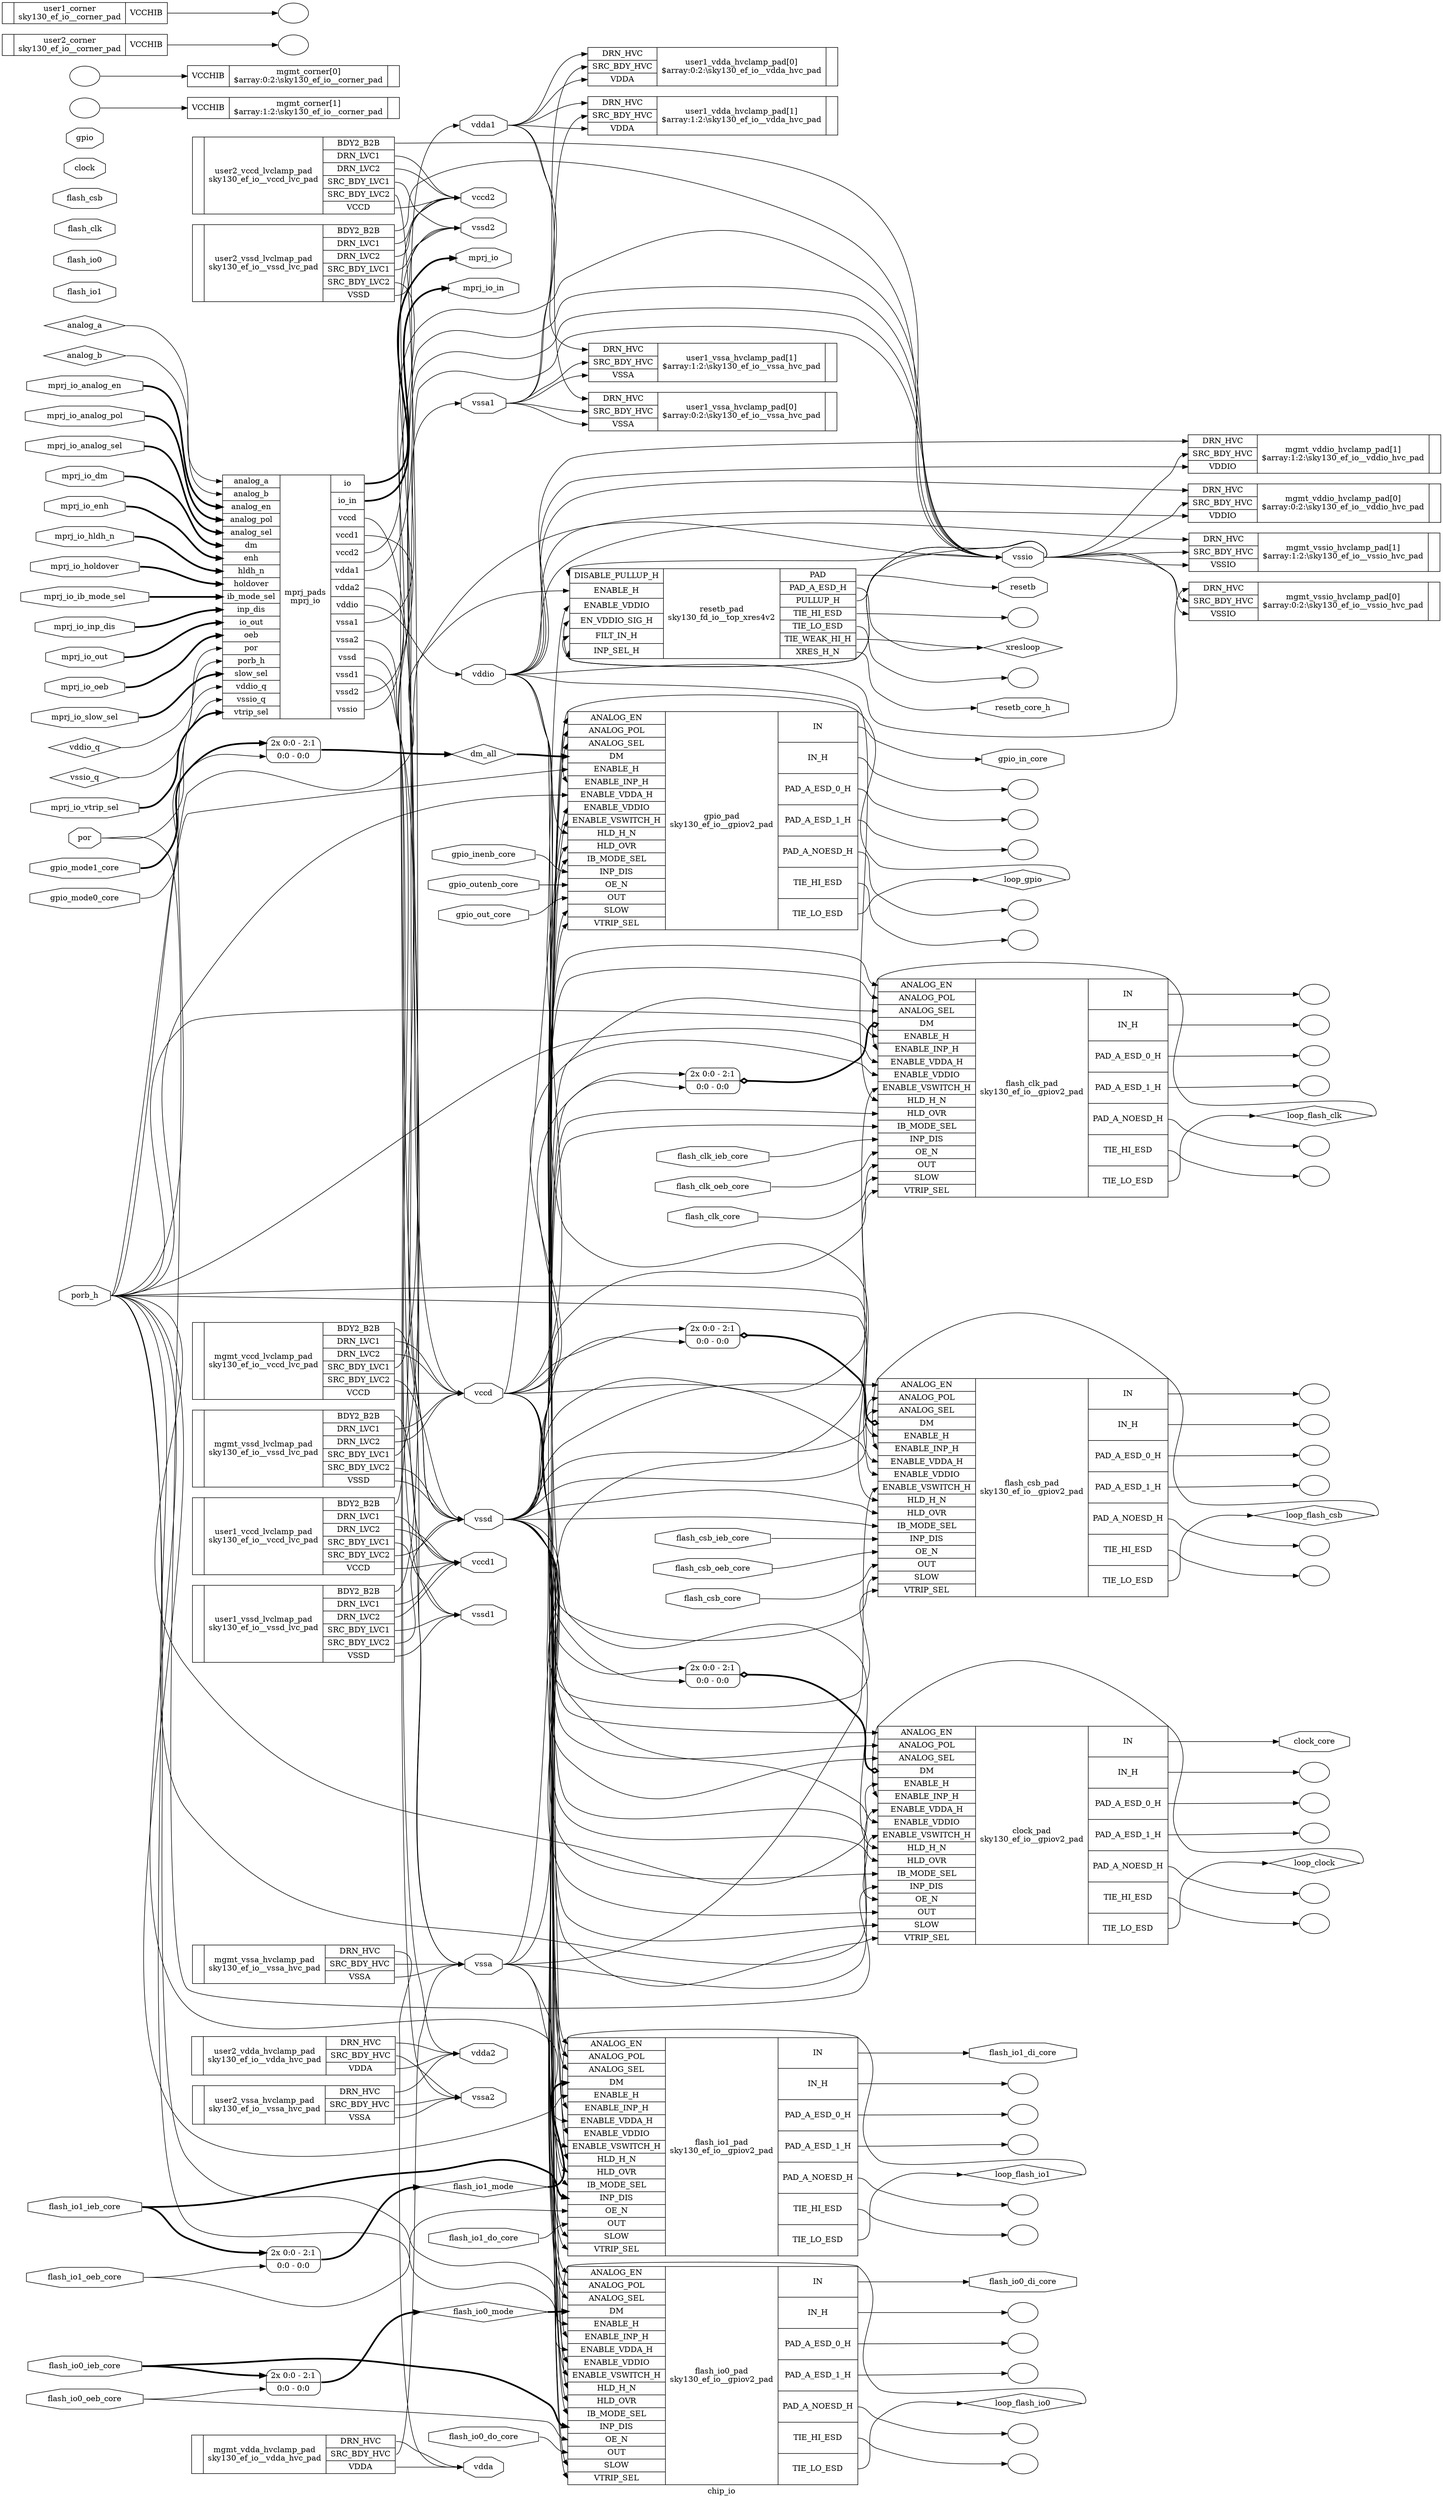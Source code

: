 digraph "chip_io" {
label="chip_io";
rankdir="LR";
remincross=true;
n1 [ shape=diamond, label="xresloop", color="black", fontcolor="black" ];
n2 [ shape=diamond, label="loop_flash_io1", color="black", fontcolor="black" ];
n3 [ shape=diamond, label="loop_flash_io0", color="black", fontcolor="black" ];
n4 [ shape=diamond, label="loop_gpio", color="black", fontcolor="black" ];
n5 [ shape=diamond, label="loop_flash_clk", color="black", fontcolor="black" ];
n6 [ shape=diamond, label="loop_flash_csb", color="black", fontcolor="black" ];
n7 [ shape=diamond, label="loop_clock", color="black", fontcolor="black" ];
n8 [ shape=diamond, label="flash_io1_mode", color="black", fontcolor="black" ];
n9 [ shape=diamond, label="flash_io0_mode", color="black", fontcolor="black" ];
n10 [ shape=diamond, label="dm_all", color="black", fontcolor="black" ];
n11 [ shape=diamond, label="vssio_q", color="black", fontcolor="black" ];
n12 [ shape=diamond, label="vddio_q", color="black", fontcolor="black" ];
n13 [ shape=diamond, label="analog_b", color="black", fontcolor="black" ];
n14 [ shape=diamond, label="analog_a", color="black", fontcolor="black" ];
n15 [ shape=octagon, label="mprj_io_in", color="black", fontcolor="black" ];
n16 [ shape=octagon, label="mprj_io_dm", color="black", fontcolor="black" ];
n17 [ shape=octagon, label="mprj_io_analog_pol", color="black", fontcolor="black" ];
n18 [ shape=octagon, label="mprj_io_analog_sel", color="black", fontcolor="black" ];
n19 [ shape=octagon, label="mprj_io_analog_en", color="black", fontcolor="black" ];
n20 [ shape=octagon, label="mprj_io_holdover", color="black", fontcolor="black" ];
n21 [ shape=octagon, label="mprj_io_slow_sel", color="black", fontcolor="black" ];
n22 [ shape=octagon, label="mprj_io_vtrip_sel", color="black", fontcolor="black" ];
n23 [ shape=octagon, label="mprj_io_ib_mode_sel", color="black", fontcolor="black" ];
n24 [ shape=octagon, label="mprj_io_inp_dis", color="black", fontcolor="black" ];
n25 [ shape=octagon, label="mprj_io_enh", color="black", fontcolor="black" ];
n26 [ shape=octagon, label="mprj_io_hldh_n", color="black", fontcolor="black" ];
n27 [ shape=octagon, label="mprj_io_oeb", color="black", fontcolor="black" ];
n28 [ shape=octagon, label="mprj_io_out", color="black", fontcolor="black" ];
n29 [ shape=octagon, label="mprj_io", color="black", fontcolor="black" ];
n30 [ shape=octagon, label="por", color="black", fontcolor="black" ];
n31 [ shape=octagon, label="flash_io1_di_core", color="black", fontcolor="black" ];
n32 [ shape=octagon, label="flash_io0_di_core", color="black", fontcolor="black" ];
n33 [ shape=octagon, label="flash_io1_do_core", color="black", fontcolor="black" ];
n34 [ shape=octagon, label="flash_io0_do_core", color="black", fontcolor="black" ];
n35 [ shape=octagon, label="flash_io1_ieb_core", color="black", fontcolor="black" ];
n36 [ shape=octagon, label="flash_io0_ieb_core", color="black", fontcolor="black" ];
n37 [ shape=octagon, label="flash_clk_ieb_core", color="black", fontcolor="black" ];
n38 [ shape=octagon, label="flash_csb_ieb_core", color="black", fontcolor="black" ];
n39 [ shape=octagon, label="flash_io1_oeb_core", color="black", fontcolor="black" ];
n40 [ shape=octagon, label="flash_io0_oeb_core", color="black", fontcolor="black" ];
n41 [ shape=octagon, label="flash_clk_oeb_core", color="black", fontcolor="black" ];
n42 [ shape=octagon, label="flash_csb_oeb_core", color="black", fontcolor="black" ];
n43 [ shape=octagon, label="flash_clk_core", color="black", fontcolor="black" ];
n44 [ shape=octagon, label="flash_csb_core", color="black", fontcolor="black" ];
n45 [ shape=octagon, label="gpio_inenb_core", color="black", fontcolor="black" ];
n46 [ shape=octagon, label="gpio_outenb_core", color="black", fontcolor="black" ];
n47 [ shape=octagon, label="gpio_mode1_core", color="black", fontcolor="black" ];
n48 [ shape=octagon, label="gpio_mode0_core", color="black", fontcolor="black" ];
n49 [ shape=octagon, label="gpio_in_core", color="black", fontcolor="black" ];
n50 [ shape=octagon, label="gpio_out_core", color="black", fontcolor="black" ];
n51 [ shape=octagon, label="clock_core", color="black", fontcolor="black" ];
n52 [ shape=octagon, label="resetb_core_h", color="black", fontcolor="black" ];
n53 [ shape=octagon, label="porb_h", color="black", fontcolor="black" ];
n54 [ shape=octagon, label="flash_io1", color="black", fontcolor="black" ];
n55 [ shape=octagon, label="flash_io0", color="black", fontcolor="black" ];
n56 [ shape=octagon, label="flash_clk", color="black", fontcolor="black" ];
n57 [ shape=octagon, label="flash_csb", color="black", fontcolor="black" ];
n58 [ shape=octagon, label="resetb", color="black", fontcolor="black" ];
n59 [ shape=octagon, label="clock", color="black", fontcolor="black" ];
n60 [ shape=octagon, label="gpio", color="black", fontcolor="black" ];
n61 [ shape=octagon, label="vssd2", color="black", fontcolor="black" ];
n62 [ shape=octagon, label="vssd1", color="black", fontcolor="black" ];
n63 [ shape=octagon, label="vccd2", color="black", fontcolor="black" ];
n64 [ shape=octagon, label="vccd1", color="black", fontcolor="black" ];
n65 [ shape=octagon, label="vssa2", color="black", fontcolor="black" ];
n66 [ shape=octagon, label="vssa1", color="black", fontcolor="black" ];
n67 [ shape=octagon, label="vdda2", color="black", fontcolor="black" ];
n68 [ shape=octagon, label="vdda1", color="black", fontcolor="black" ];
n69 [ shape=octagon, label="vssa", color="black", fontcolor="black" ];
n70 [ shape=octagon, label="vdda", color="black", fontcolor="black" ];
n71 [ shape=octagon, label="vssd", color="black", fontcolor="black" ];
n72 [ shape=octagon, label="vccd", color="black", fontcolor="black" ];
n73 [ shape=octagon, label="vssio", color="black", fontcolor="black" ];
n74 [ shape=octagon, label="vddio", color="black", fontcolor="black" ];
v0 [ label="" ];
c76 [ shape=record, label="{{<p75> VCCHIB}|mgmt_corner[1]\n$array:1:2:\\sky130_ef_io__corner_pad|{}}" ];
v1 [ label="" ];
c77 [ shape=record, label="{{<p75> VCCHIB}|mgmt_corner[0]\n$array:0:2:\\sky130_ef_io__corner_pad|{}}" ];
c81 [ shape=record, label="{{<p78> DRN_HVC|<p79> SRC_BDY_HVC|<p80> VSSA}|user1_vssa_hvclamp_pad[1]\n$array:1:2:\\sky130_ef_io__vssa_hvc_pad|{}}" ];
c82 [ shape=record, label="{{<p78> DRN_HVC|<p79> SRC_BDY_HVC|<p80> VSSA}|user1_vssa_hvclamp_pad[0]\n$array:0:2:\\sky130_ef_io__vssa_hvc_pad|{}}" ];
c84 [ shape=record, label="{{<p78> DRN_HVC|<p79> SRC_BDY_HVC|<p83> VDDA}|user1_vdda_hvclamp_pad[1]\n$array:1:2:\\sky130_ef_io__vdda_hvc_pad|{}}" ];
c85 [ shape=record, label="{{<p78> DRN_HVC|<p79> SRC_BDY_HVC|<p83> VDDA}|user1_vdda_hvclamp_pad[0]\n$array:0:2:\\sky130_ef_io__vdda_hvc_pad|{}}" ];
c87 [ shape=record, label="{{<p78> DRN_HVC|<p79> SRC_BDY_HVC|<p86> VSSIO}|mgmt_vssio_hvclamp_pad[1]\n$array:1:2:\\sky130_ef_io__vssio_hvc_pad|{}}" ];
c88 [ shape=record, label="{{<p78> DRN_HVC|<p79> SRC_BDY_HVC|<p86> VSSIO}|mgmt_vssio_hvclamp_pad[0]\n$array:0:2:\\sky130_ef_io__vssio_hvc_pad|{}}" ];
c90 [ shape=record, label="{{<p78> DRN_HVC|<p79> SRC_BDY_HVC|<p89> VDDIO}|mgmt_vddio_hvclamp_pad[1]\n$array:1:2:\\sky130_ef_io__vddio_hvc_pad|{}}" ];
c91 [ shape=record, label="{{<p78> DRN_HVC|<p79> SRC_BDY_HVC|<p89> VDDIO}|mgmt_vddio_hvclamp_pad[0]\n$array:0:2:\\sky130_ef_io__vddio_hvc_pad|{}}" ];
c107 [ shape=record, label="{{<p14> analog_a|<p13> analog_b|<p92> analog_en|<p93> analog_pol|<p94> analog_sel|<p95> dm|<p96> enh|<p97> hldh_n|<p98> holdover|<p99> ib_mode_sel|<p100> inp_dis|<p101> io_out|<p102> oeb|<p30> por|<p53> porb_h|<p103> slow_sel|<p12> vddio_q|<p11> vssio_q|<p104> vtrip_sel}|mprj_pads\nmprj_io|{<p105> io|<p106> io_in|<p72> vccd|<p64> vccd1|<p63> vccd2|<p68> vdda1|<p67> vdda2|<p74> vddio|<p66> vssa1|<p65> vssa2|<p71> vssd|<p62> vssd1|<p61> vssd2|<p73> vssio}}" ];
v2 [ label="" ];
c108 [ shape=record, label="{{}|user2_corner\nsky130_ef_io__corner_pad|{<p75> VCCHIB}}" ];
v3 [ label="" ];
c109 [ shape=record, label="{{}|user1_corner\nsky130_ef_io__corner_pad|{<p75> VCCHIB}}" ];
v4 [ label="" ];
v5 [ label="" ];
c123 [ shape=record, label="{{<p110> DISABLE_PULLUP_H|<p111> ENABLE_H|<p112> ENABLE_VDDIO|<p113> EN_VDDIO_SIG_H|<p114> FILT_IN_H|<p115> INP_SEL_H}|resetb_pad\nsky130_fd_io__top_xres4v2|{<p116> PAD|<p117> PAD_A_ESD_H|<p118> PULLUP_H|<p119> TIE_HI_ESD|<p120> TIE_LO_ESD|<p121> TIE_WEAK_HI_H|<p122> XRES_H_N}}" ];
v6 [ label="" ];
v7 [ label="" ];
v8 [ label="" ];
v9 [ label="" ];
v10 [ label="" ];
v11 [ label="" ];
c144 [ shape=record, label="{{<p124> ANALOG_EN|<p125> ANALOG_POL|<p126> ANALOG_SEL|<p127> DM|<p111> ENABLE_H|<p128> ENABLE_INP_H|<p129> ENABLE_VDDA_H|<p112> ENABLE_VDDIO|<p130> ENABLE_VSWITCH_H|<p131> HLD_H_N|<p132> HLD_OVR|<p133> IB_MODE_SEL|<p134> INP_DIS|<p135> OE_N|<p136> OUT|<p137> SLOW|<p138> VTRIP_SEL}|flash_clk_pad\nsky130_ef_io__gpiov2_pad|{<p139> IN|<p140> IN_H|<p141> PAD_A_ESD_0_H|<p142> PAD_A_ESD_1_H|<p143> PAD_A_NOESD_H|<p119> TIE_HI_ESD|<p120> TIE_LO_ESD}}" ];
x12 [ shape=record, style=rounded, label="<s2> 2x 0:0 - 2:1 |<s0> 0:0 - 0:0 " ];
x12:e -> c144:p127:w [arrowhead=odiamond, arrowtail=odiamond, dir=both, color="black", style="setlinewidth(3)", label=""];
v13 [ label="" ];
v14 [ label="" ];
v15 [ label="" ];
v16 [ label="" ];
v17 [ label="" ];
v18 [ label="" ];
c145 [ shape=record, label="{{<p124> ANALOG_EN|<p125> ANALOG_POL|<p126> ANALOG_SEL|<p127> DM|<p111> ENABLE_H|<p128> ENABLE_INP_H|<p129> ENABLE_VDDA_H|<p112> ENABLE_VDDIO|<p130> ENABLE_VSWITCH_H|<p131> HLD_H_N|<p132> HLD_OVR|<p133> IB_MODE_SEL|<p134> INP_DIS|<p135> OE_N|<p136> OUT|<p137> SLOW|<p138> VTRIP_SEL}|flash_csb_pad\nsky130_ef_io__gpiov2_pad|{<p139> IN|<p140> IN_H|<p141> PAD_A_ESD_0_H|<p142> PAD_A_ESD_1_H|<p143> PAD_A_NOESD_H|<p119> TIE_HI_ESD|<p120> TIE_LO_ESD}}" ];
x19 [ shape=record, style=rounded, label="<s2> 2x 0:0 - 2:1 |<s0> 0:0 - 0:0 " ];
x19:e -> c145:p127:w [arrowhead=odiamond, arrowtail=odiamond, dir=both, color="black", style="setlinewidth(3)", label=""];
v20 [ label="" ];
v21 [ label="" ];
v22 [ label="" ];
v23 [ label="" ];
v24 [ label="" ];
c146 [ shape=record, label="{{<p124> ANALOG_EN|<p125> ANALOG_POL|<p126> ANALOG_SEL|<p127> DM|<p111> ENABLE_H|<p128> ENABLE_INP_H|<p129> ENABLE_VDDA_H|<p112> ENABLE_VDDIO|<p130> ENABLE_VSWITCH_H|<p131> HLD_H_N|<p132> HLD_OVR|<p133> IB_MODE_SEL|<p134> INP_DIS|<p135> OE_N|<p136> OUT|<p137> SLOW|<p138> VTRIP_SEL}|flash_io1_pad\nsky130_ef_io__gpiov2_pad|{<p139> IN|<p140> IN_H|<p141> PAD_A_ESD_0_H|<p142> PAD_A_ESD_1_H|<p143> PAD_A_NOESD_H|<p119> TIE_HI_ESD|<p120> TIE_LO_ESD}}" ];
v25 [ label="" ];
v26 [ label="" ];
v27 [ label="" ];
v28 [ label="" ];
v29 [ label="" ];
c147 [ shape=record, label="{{<p124> ANALOG_EN|<p125> ANALOG_POL|<p126> ANALOG_SEL|<p127> DM|<p111> ENABLE_H|<p128> ENABLE_INP_H|<p129> ENABLE_VDDA_H|<p112> ENABLE_VDDIO|<p130> ENABLE_VSWITCH_H|<p131> HLD_H_N|<p132> HLD_OVR|<p133> IB_MODE_SEL|<p134> INP_DIS|<p135> OE_N|<p136> OUT|<p137> SLOW|<p138> VTRIP_SEL}|flash_io0_pad\nsky130_ef_io__gpiov2_pad|{<p139> IN|<p140> IN_H|<p141> PAD_A_ESD_0_H|<p142> PAD_A_ESD_1_H|<p143> PAD_A_NOESD_H|<p119> TIE_HI_ESD|<p120> TIE_LO_ESD}}" ];
v30 [ label="" ];
v31 [ label="" ];
v32 [ label="" ];
v33 [ label="" ];
v34 [ label="" ];
c148 [ shape=record, label="{{<p124> ANALOG_EN|<p125> ANALOG_POL|<p126> ANALOG_SEL|<p127> DM|<p111> ENABLE_H|<p128> ENABLE_INP_H|<p129> ENABLE_VDDA_H|<p112> ENABLE_VDDIO|<p130> ENABLE_VSWITCH_H|<p131> HLD_H_N|<p132> HLD_OVR|<p133> IB_MODE_SEL|<p134> INP_DIS|<p135> OE_N|<p136> OUT|<p137> SLOW|<p138> VTRIP_SEL}|gpio_pad\nsky130_ef_io__gpiov2_pad|{<p139> IN|<p140> IN_H|<p141> PAD_A_ESD_0_H|<p142> PAD_A_ESD_1_H|<p143> PAD_A_NOESD_H|<p119> TIE_HI_ESD|<p120> TIE_LO_ESD}}" ];
v35 [ label="" ];
v36 [ label="" ];
v37 [ label="" ];
v38 [ label="" ];
v39 [ label="" ];
c149 [ shape=record, label="{{<p124> ANALOG_EN|<p125> ANALOG_POL|<p126> ANALOG_SEL|<p127> DM|<p111> ENABLE_H|<p128> ENABLE_INP_H|<p129> ENABLE_VDDA_H|<p112> ENABLE_VDDIO|<p130> ENABLE_VSWITCH_H|<p131> HLD_H_N|<p132> HLD_OVR|<p133> IB_MODE_SEL|<p134> INP_DIS|<p135> OE_N|<p136> OUT|<p137> SLOW|<p138> VTRIP_SEL}|clock_pad\nsky130_ef_io__gpiov2_pad|{<p139> IN|<p140> IN_H|<p141> PAD_A_ESD_0_H|<p142> PAD_A_ESD_1_H|<p143> PAD_A_NOESD_H|<p119> TIE_HI_ESD|<p120> TIE_LO_ESD}}" ];
x40 [ shape=record, style=rounded, label="<s2> 2x 0:0 - 2:1 |<s0> 0:0 - 0:0 " ];
x40:e -> c149:p127:w [arrowhead=odiamond, arrowtail=odiamond, dir=both, color="black", style="setlinewidth(3)", label=""];
c156 [ shape=record, label="{{}|user2_vssd_lvclmap_pad\nsky130_ef_io__vssd_lvc_pad|{<p150> BDY2_B2B|<p151> DRN_LVC1|<p152> DRN_LVC2|<p153> SRC_BDY_LVC1|<p154> SRC_BDY_LVC2|<p155> VSSD}}" ];
c157 [ shape=record, label="{{}|user2_vssa_hvclamp_pad\nsky130_ef_io__vssa_hvc_pad|{<p78> DRN_HVC|<p79> SRC_BDY_HVC|<p80> VSSA}}" ];
c159 [ shape=record, label="{{}|user2_vccd_lvclamp_pad\nsky130_ef_io__vccd_lvc_pad|{<p150> BDY2_B2B|<p151> DRN_LVC1|<p152> DRN_LVC2|<p153> SRC_BDY_LVC1|<p154> SRC_BDY_LVC2|<p158> VCCD}}" ];
c160 [ shape=record, label="{{}|user2_vdda_hvclamp_pad\nsky130_ef_io__vdda_hvc_pad|{<p78> DRN_HVC|<p79> SRC_BDY_HVC|<p83> VDDA}}" ];
c161 [ shape=record, label="{{}|user1_vssd_lvclmap_pad\nsky130_ef_io__vssd_lvc_pad|{<p150> BDY2_B2B|<p151> DRN_LVC1|<p152> DRN_LVC2|<p153> SRC_BDY_LVC1|<p154> SRC_BDY_LVC2|<p155> VSSD}}" ];
c162 [ shape=record, label="{{}|user1_vccd_lvclamp_pad\nsky130_ef_io__vccd_lvc_pad|{<p150> BDY2_B2B|<p151> DRN_LVC1|<p152> DRN_LVC2|<p153> SRC_BDY_LVC1|<p154> SRC_BDY_LVC2|<p158> VCCD}}" ];
c163 [ shape=record, label="{{}|mgmt_vssd_lvclmap_pad\nsky130_ef_io__vssd_lvc_pad|{<p150> BDY2_B2B|<p151> DRN_LVC1|<p152> DRN_LVC2|<p153> SRC_BDY_LVC1|<p154> SRC_BDY_LVC2|<p155> VSSD}}" ];
c164 [ shape=record, label="{{}|mgmt_vssa_hvclamp_pad\nsky130_ef_io__vssa_hvc_pad|{<p78> DRN_HVC|<p79> SRC_BDY_HVC|<p80> VSSA}}" ];
c165 [ shape=record, label="{{}|mgmt_vccd_lvclamp_pad\nsky130_ef_io__vccd_lvc_pad|{<p150> BDY2_B2B|<p151> DRN_LVC1|<p152> DRN_LVC2|<p153> SRC_BDY_LVC1|<p154> SRC_BDY_LVC2|<p158> VCCD}}" ];
c166 [ shape=record, label="{{}|mgmt_vdda_hvclamp_pad\nsky130_ef_io__vdda_hvc_pad|{<p78> DRN_HVC|<p79> SRC_BDY_HVC|<p83> VDDA}}" ];
x41 [ shape=record, style=rounded, label="<s2> 2x 0:0 - 2:1 |<s0> 0:0 - 0:0 " ];
x42 [ shape=record, style=rounded, label="<s2> 2x 0:0 - 2:1 |<s0> 0:0 - 0:0 " ];
x43 [ shape=record, style=rounded, label="<s2> 2x 0:0 - 2:1 |<s0> 0:0 - 0:0 " ];
c123:p117:e -> n1:w [color="black", label=""];
c123:p121:e -> n1:w [color="black", label=""];
x41:e -> n10:w [color="black", style="setlinewidth(3)", label=""];
n10:e -> c148:p127:w [color="black", style="setlinewidth(3)", label=""];
n11:e -> c107:p11:w [color="black", label=""];
n12:e -> c107:p12:w [color="black", label=""];
n13:e -> c107:p13:w [color="black", label=""];
n14:e -> c107:p14:w [color="black", label=""];
c107:p106:e -> n15:w [color="black", style="setlinewidth(3)", label=""];
n16:e -> c107:p95:w [color="black", style="setlinewidth(3)", label=""];
n17:e -> c107:p93:w [color="black", style="setlinewidth(3)", label=""];
n18:e -> c107:p94:w [color="black", style="setlinewidth(3)", label=""];
n19:e -> c107:p92:w [color="black", style="setlinewidth(3)", label=""];
c146:p120:e -> n2:w [color="black", label=""];
n2:e -> c146:p128:w [color="black", label=""];
n20:e -> c107:p98:w [color="black", style="setlinewidth(3)", label=""];
n21:e -> c107:p103:w [color="black", style="setlinewidth(3)", label=""];
n22:e -> c107:p104:w [color="black", style="setlinewidth(3)", label=""];
n23:e -> c107:p99:w [color="black", style="setlinewidth(3)", label=""];
n24:e -> c107:p100:w [color="black", style="setlinewidth(3)", label=""];
n25:e -> c107:p96:w [color="black", style="setlinewidth(3)", label=""];
n26:e -> c107:p97:w [color="black", style="setlinewidth(3)", label=""];
n27:e -> c107:p102:w [color="black", style="setlinewidth(3)", label=""];
n28:e -> c107:p101:w [color="black", style="setlinewidth(3)", label=""];
c107:p105:e -> n29:w [color="black", style="setlinewidth(3)", label=""];
c147:p120:e -> n3:w [color="black", label=""];
n3:e -> c147:p128:w [color="black", label=""];
n30:e -> c107:p30:w [color="black", label=""];
n30:e -> c149:p134:w [color="black", label=""];
c146:p139:e -> n31:w [color="black", label=""];
c147:p139:e -> n32:w [color="black", label=""];
n33:e -> c146:p136:w [color="black", label=""];
n34:e -> c147:p136:w [color="black", label=""];
n35:e -> c146:p134:w [color="black", style="setlinewidth(3)", label=""];
n35:e -> x43:s2:w [color="black", style="setlinewidth(3)", label=""];
n36:e -> c147:p134:w [color="black", style="setlinewidth(3)", label=""];
n36:e -> x42:s2:w [color="black", style="setlinewidth(3)", label=""];
n37:e -> c144:p134:w [color="black", label=""];
n38:e -> c145:p134:w [color="black", label=""];
n39:e -> c146:p135:w [color="black", label=""];
n39:e -> x43:s0:w [color="black", label=""];
c148:p120:e -> n4:w [color="black", label=""];
n4:e -> c148:p128:w [color="black", label=""];
n40:e -> c147:p135:w [color="black", label=""];
n40:e -> x42:s0:w [color="black", label=""];
n41:e -> c144:p135:w [color="black", label=""];
n42:e -> c145:p135:w [color="black", label=""];
n43:e -> c144:p136:w [color="black", label=""];
n44:e -> c145:p136:w [color="black", label=""];
n45:e -> c148:p134:w [color="black", label=""];
n46:e -> c148:p135:w [color="black", label=""];
n47:e -> x41:s2:w [color="black", style="setlinewidth(3)", label=""];
n48:e -> x41:s0:w [color="black", label=""];
c148:p139:e -> n49:w [color="black", label=""];
c144:p120:e -> n5:w [color="black", label=""];
n5:e -> c144:p128:w [color="black", label=""];
n50:e -> c148:p136:w [color="black", label=""];
c149:p139:e -> n51:w [color="black", label=""];
c123:p122:e -> n52:w [color="black", label=""];
n53:e -> c107:p53:w [color="black", label=""];
n53:e -> c123:p111:w [color="black", label=""];
n53:e -> c144:p111:w [color="black", label=""];
n53:e -> c144:p129:w [color="black", label=""];
n53:e -> c145:p111:w [color="black", label=""];
n53:e -> c145:p129:w [color="black", label=""];
n53:e -> c146:p111:w [color="black", label=""];
n53:e -> c146:p129:w [color="black", label=""];
n53:e -> c147:p111:w [color="black", label=""];
n53:e -> c147:p129:w [color="black", label=""];
n53:e -> c148:p111:w [color="black", label=""];
n53:e -> c148:p129:w [color="black", label=""];
n53:e -> c149:p111:w [color="black", label=""];
n53:e -> c149:p129:w [color="black", label=""];
c123:p116:e -> n58:w [color="black", label=""];
c145:p120:e -> n6:w [color="black", label=""];
n6:e -> c145:p128:w [color="black", label=""];
c107:p61:e -> n61:w [color="black", label=""];
c156:p153:e -> n61:w [color="black", label=""];
c156:p155:e -> n61:w [color="black", label=""];
c159:p153:e -> n61:w [color="black", label=""];
c107:p62:e -> n62:w [color="black", label=""];
c161:p153:e -> n62:w [color="black", label=""];
c161:p155:e -> n62:w [color="black", label=""];
c162:p153:e -> n62:w [color="black", label=""];
c107:p63:e -> n63:w [color="black", label=""];
c156:p151:e -> n63:w [color="black", label=""];
c156:p152:e -> n63:w [color="black", label=""];
c159:p151:e -> n63:w [color="black", label=""];
c159:p152:e -> n63:w [color="black", label=""];
c159:p158:e -> n63:w [color="black", label=""];
c107:p64:e -> n64:w [color="black", label=""];
c161:p151:e -> n64:w [color="black", label=""];
c161:p152:e -> n64:w [color="black", label=""];
c162:p151:e -> n64:w [color="black", label=""];
c162:p152:e -> n64:w [color="black", label=""];
c162:p158:e -> n64:w [color="black", label=""];
c107:p65:e -> n65:w [color="black", label=""];
c157:p79:e -> n65:w [color="black", label=""];
c157:p80:e -> n65:w [color="black", label=""];
c160:p79:e -> n65:w [color="black", label=""];
c107:p66:e -> n66:w [color="black", label=""];
n66:e -> c81:p79:w [color="black", label=""];
n66:e -> c81:p80:w [color="black", label=""];
n66:e -> c82:p79:w [color="black", label=""];
n66:e -> c82:p80:w [color="black", label=""];
n66:e -> c84:p79:w [color="black", label=""];
n66:e -> c85:p79:w [color="black", label=""];
c107:p67:e -> n67:w [color="black", label=""];
c157:p78:e -> n67:w [color="black", label=""];
c160:p78:e -> n67:w [color="black", label=""];
c160:p83:e -> n67:w [color="black", label=""];
c107:p68:e -> n68:w [color="black", label=""];
n68:e -> c81:p78:w [color="black", label=""];
n68:e -> c82:p78:w [color="black", label=""];
n68:e -> c84:p78:w [color="black", label=""];
n68:e -> c84:p83:w [color="black", label=""];
n68:e -> c85:p78:w [color="black", label=""];
n68:e -> c85:p83:w [color="black", label=""];
c163:p150:e -> n69:w [color="black", label=""];
c164:p79:e -> n69:w [color="black", label=""];
c164:p80:e -> n69:w [color="black", label=""];
c165:p150:e -> n69:w [color="black", label=""];
c166:p79:e -> n69:w [color="black", label=""];
n69:e -> c144:p130:w [color="black", label=""];
n69:e -> c145:p130:w [color="black", label=""];
n69:e -> c146:p130:w [color="black", label=""];
n69:e -> c147:p130:w [color="black", label=""];
n69:e -> c148:p130:w [color="black", label=""];
n69:e -> c149:p130:w [color="black", label=""];
c149:p120:e -> n7:w [color="black", label=""];
n7:e -> c149:p128:w [color="black", label=""];
c164:p78:e -> n70:w [color="black", label=""];
c166:p78:e -> n70:w [color="black", label=""];
c166:p83:e -> n70:w [color="black", label=""];
c107:p71:e -> n71:w [color="black", label=""];
c156:p154:e -> n71:w [color="black", label=""];
c159:p154:e -> n71:w [color="black", label=""];
c161:p154:e -> n71:w [color="black", label=""];
c162:p154:e -> n71:w [color="black", label=""];
c163:p154:e -> n71:w [color="black", label=""];
c163:p155:e -> n71:w [color="black", label=""];
c165:p154:e -> n71:w [color="black", label=""];
n71:e -> c144:p124:w [color="black", label=""];
n71:e -> c144:p125:w [color="black", label=""];
n71:e -> c144:p126:w [color="black", label=""];
n71:e -> c144:p132:w [color="black", label=""];
n71:e -> c144:p133:w [color="black", label=""];
n71:e -> c144:p137:w [color="black", label=""];
n71:e -> c144:p138:w [color="black", label=""];
n71:e -> c145:p124:w [color="black", label=""];
n71:e -> c145:p125:w [color="black", label=""];
n71:e -> c145:p126:w [color="black", label=""];
n71:e -> c145:p132:w [color="black", label=""];
n71:e -> c145:p133:w [color="black", label=""];
n71:e -> c145:p137:w [color="black", label=""];
n71:e -> c145:p138:w [color="black", label=""];
n71:e -> c146:p124:w [color="black", label=""];
n71:e -> c146:p125:w [color="black", label=""];
n71:e -> c146:p126:w [color="black", label=""];
n71:e -> c146:p132:w [color="black", label=""];
n71:e -> c146:p133:w [color="black", label=""];
n71:e -> c146:p137:w [color="black", label=""];
n71:e -> c146:p138:w [color="black", label=""];
n71:e -> c147:p124:w [color="black", label=""];
n71:e -> c147:p125:w [color="black", label=""];
n71:e -> c147:p126:w [color="black", label=""];
n71:e -> c147:p132:w [color="black", label=""];
n71:e -> c147:p133:w [color="black", label=""];
n71:e -> c147:p137:w [color="black", label=""];
n71:e -> c147:p138:w [color="black", label=""];
n71:e -> c148:p124:w [color="black", label=""];
n71:e -> c148:p125:w [color="black", label=""];
n71:e -> c148:p126:w [color="black", label=""];
n71:e -> c148:p132:w [color="black", label=""];
n71:e -> c148:p133:w [color="black", label=""];
n71:e -> c148:p137:w [color="black", label=""];
n71:e -> c148:p138:w [color="black", label=""];
n71:e -> c149:p124:w [color="black", label=""];
n71:e -> c149:p125:w [color="black", label=""];
n71:e -> c149:p126:w [color="black", label=""];
n71:e -> c149:p132:w [color="black", label=""];
n71:e -> c149:p133:w [color="black", label=""];
n71:e -> c149:p136:w [color="black", label=""];
n71:e -> c149:p137:w [color="black", label=""];
n71:e -> c149:p138:w [color="black", label=""];
n71:e -> x12:s0:w [color="black", label=""];
n71:e -> x19:s0:w [color="black", label=""];
n71:e -> x40:s2:w [color="black", label=""];
c107:p72:e -> n72:w [color="black", label=""];
c163:p151:e -> n72:w [color="black", label=""];
c163:p152:e -> n72:w [color="black", label=""];
c165:p151:e -> n72:w [color="black", label=""];
c165:p152:e -> n72:w [color="black", label=""];
c165:p158:e -> n72:w [color="black", label=""];
n72:e -> c123:p112:w [color="black", label=""];
n72:e -> c144:p112:w [color="black", label=""];
n72:e -> c145:p112:w [color="black", label=""];
n72:e -> c146:p112:w [color="black", label=""];
n72:e -> c147:p112:w [color="black", label=""];
n72:e -> c148:p112:w [color="black", label=""];
n72:e -> c149:p112:w [color="black", label=""];
n72:e -> c149:p135:w [color="black", label=""];
n72:e -> x12:s2:w [color="black", label=""];
n72:e -> x19:s2:w [color="black", label=""];
n72:e -> x40:s0:w [color="black", label=""];
c107:p73:e -> n73:w [color="black", label=""];
c123:p118:e -> n73:w [color="black", label=""];
c156:p150:e -> n73:w [color="black", label=""];
c159:p150:e -> n73:w [color="black", label=""];
c161:p150:e -> n73:w [color="black", label=""];
c162:p150:e -> n73:w [color="black", label=""];
c163:p153:e -> n73:w [color="black", label=""];
c165:p153:e -> n73:w [color="black", label=""];
n73:e -> c123:p110:w [color="black", label=""];
n73:e -> c123:p113:w [color="black", label=""];
n73:e -> c123:p114:w [color="black", label=""];
n73:e -> c123:p115:w [color="black", label=""];
n73:e -> c87:p79:w [color="black", label=""];
n73:e -> c87:p86:w [color="black", label=""];
n73:e -> c88:p79:w [color="black", label=""];
n73:e -> c88:p86:w [color="black", label=""];
n73:e -> c90:p79:w [color="black", label=""];
n73:e -> c91:p79:w [color="black", label=""];
c107:p74:e -> n74:w [color="black", label=""];
n74:e -> c144:p131:w [color="black", label=""];
n74:e -> c145:p131:w [color="black", label=""];
n74:e -> c146:p131:w [color="black", label=""];
n74:e -> c147:p131:w [color="black", label=""];
n74:e -> c148:p131:w [color="black", label=""];
n74:e -> c149:p131:w [color="black", label=""];
n74:e -> c87:p78:w [color="black", label=""];
n74:e -> c88:p78:w [color="black", label=""];
n74:e -> c90:p78:w [color="black", label=""];
n74:e -> c90:p89:w [color="black", label=""];
n74:e -> c91:p78:w [color="black", label=""];
n74:e -> c91:p89:w [color="black", label=""];
x43:e -> n8:w [color="black", style="setlinewidth(3)", label=""];
n8:e -> c146:p127:w [color="black", style="setlinewidth(3)", label=""];
x42:e -> n9:w [color="black", style="setlinewidth(3)", label=""];
n9:e -> c147:p127:w [color="black", style="setlinewidth(3)", label=""];
v0:e -> c76:p75:w [color="black", label=""];
v1:e -> c77:p75:w [color="black", label=""];
c144:p141:e -> v10:w [color="black", label=""];
c144:p143:e -> v11:w [color="black", label=""];
c145:p119:e -> v13:w [color="black", label=""];
c145:p140:e -> v14:w [color="black", label=""];
c145:p139:e -> v15:w [color="black", label=""];
c145:p142:e -> v16:w [color="black", label=""];
c145:p141:e -> v17:w [color="black", label=""];
c145:p143:e -> v18:w [color="black", label=""];
c108:p75:e -> v2:w [color="black", label=""];
c146:p119:e -> v20:w [color="black", label=""];
c146:p140:e -> v21:w [color="black", label=""];
c146:p142:e -> v22:w [color="black", label=""];
c146:p141:e -> v23:w [color="black", label=""];
c146:p143:e -> v24:w [color="black", label=""];
c147:p119:e -> v25:w [color="black", label=""];
c147:p140:e -> v26:w [color="black", label=""];
c147:p142:e -> v27:w [color="black", label=""];
c147:p141:e -> v28:w [color="black", label=""];
c147:p143:e -> v29:w [color="black", label=""];
c109:p75:e -> v3:w [color="black", label=""];
c148:p119:e -> v30:w [color="black", label=""];
c148:p140:e -> v31:w [color="black", label=""];
c148:p142:e -> v32:w [color="black", label=""];
c148:p141:e -> v33:w [color="black", label=""];
c148:p143:e -> v34:w [color="black", label=""];
c149:p119:e -> v35:w [color="black", label=""];
c149:p140:e -> v36:w [color="black", label=""];
c149:p142:e -> v37:w [color="black", label=""];
c149:p141:e -> v38:w [color="black", label=""];
c149:p143:e -> v39:w [color="black", label=""];
c123:p120:e -> v4:w [color="black", label=""];
c123:p119:e -> v5:w [color="black", label=""];
c144:p119:e -> v6:w [color="black", label=""];
c144:p140:e -> v7:w [color="black", label=""];
c144:p139:e -> v8:w [color="black", label=""];
c144:p142:e -> v9:w [color="black", label=""];
}
